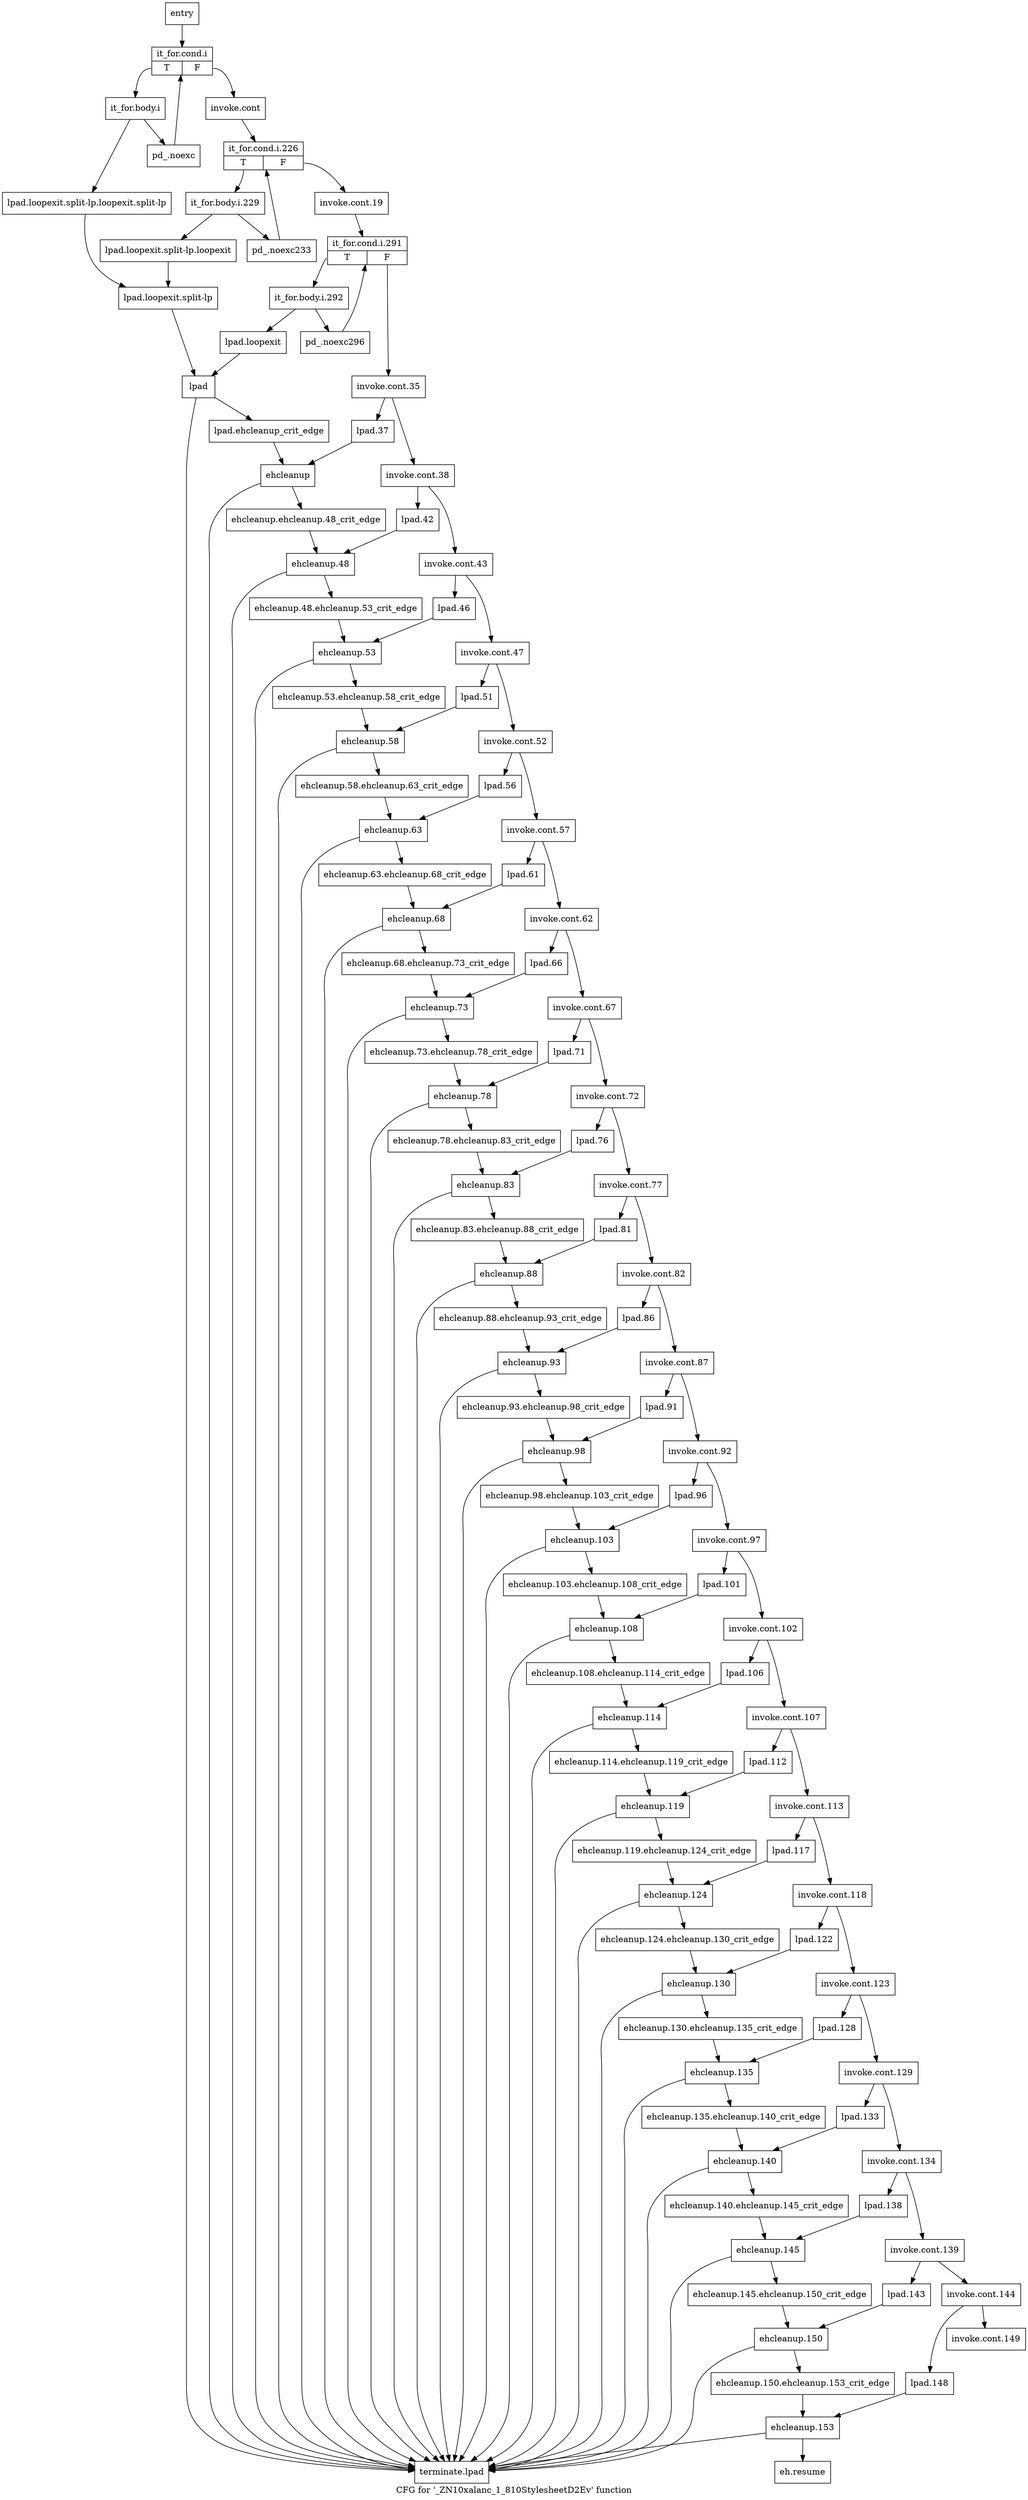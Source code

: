 digraph "CFG for '_ZN10xalanc_1_810StylesheetD2Ev' function" {
	label="CFG for '_ZN10xalanc_1_810StylesheetD2Ev' function";

	Node0x7899de0 [shape=record,label="{entry}"];
	Node0x7899de0 -> Node0x7899e30;
	Node0x7899e30 [shape=record,label="{it_for.cond.i|{<s0>T|<s1>F}}"];
	Node0x7899e30:s0 -> Node0x7899e80;
	Node0x7899e30:s1 -> Node0x7899f20;
	Node0x7899e80 [shape=record,label="{it_for.body.i}"];
	Node0x7899e80 -> Node0x7899ed0;
	Node0x7899e80 -> Node0x78c8330;
	Node0x7899ed0 [shape=record,label="{pd_.noexc}"];
	Node0x7899ed0 -> Node0x7899e30;
	Node0x7899f20 [shape=record,label="{invoke.cont}"];
	Node0x7899f20 -> Node0x7899f70;
	Node0x7899f70 [shape=record,label="{it_for.cond.i.226|{<s0>T|<s1>F}}"];
	Node0x7899f70:s0 -> Node0x7899fc0;
	Node0x7899f70:s1 -> Node0x78c79d0;
	Node0x7899fc0 [shape=record,label="{it_for.body.i.229}"];
	Node0x7899fc0 -> Node0x789a010;
	Node0x7899fc0 -> Node0x78c82e0;
	Node0x789a010 [shape=record,label="{pd_.noexc233}"];
	Node0x789a010 -> Node0x7899f70;
	Node0x78c79d0 [shape=record,label="{invoke.cont.19}"];
	Node0x78c79d0 -> Node0x78c7a20;
	Node0x78c7a20 [shape=record,label="{it_for.cond.i.291|{<s0>T|<s1>F}}"];
	Node0x78c7a20:s0 -> Node0x78c7a70;
	Node0x78c7a20:s1 -> Node0x78c7b10;
	Node0x78c7a70 [shape=record,label="{it_for.body.i.292}"];
	Node0x78c7a70 -> Node0x78c7ac0;
	Node0x78c7a70 -> Node0x78c8290;
	Node0x78c7ac0 [shape=record,label="{pd_.noexc296}"];
	Node0x78c7ac0 -> Node0x78c7a20;
	Node0x78c7b10 [shape=record,label="{invoke.cont.35}"];
	Node0x78c7b10 -> Node0x78c7b60;
	Node0x78c7b10 -> Node0x78c8470;
	Node0x78c7b60 [shape=record,label="{invoke.cont.38}"];
	Node0x78c7b60 -> Node0x78c7bb0;
	Node0x78c7b60 -> Node0x78c84c0;
	Node0x78c7bb0 [shape=record,label="{invoke.cont.43}"];
	Node0x78c7bb0 -> Node0x78c7c00;
	Node0x78c7bb0 -> Node0x78c85b0;
	Node0x78c7c00 [shape=record,label="{invoke.cont.47}"];
	Node0x78c7c00 -> Node0x78c7c50;
	Node0x78c7c00 -> Node0x78c86a0;
	Node0x78c7c50 [shape=record,label="{invoke.cont.52}"];
	Node0x78c7c50 -> Node0x78c7ca0;
	Node0x78c7c50 -> Node0x78c8790;
	Node0x78c7ca0 [shape=record,label="{invoke.cont.57}"];
	Node0x78c7ca0 -> Node0x78c7cf0;
	Node0x78c7ca0 -> Node0x78c8880;
	Node0x78c7cf0 [shape=record,label="{invoke.cont.62}"];
	Node0x78c7cf0 -> Node0x78c7d40;
	Node0x78c7cf0 -> Node0x78c8970;
	Node0x78c7d40 [shape=record,label="{invoke.cont.67}"];
	Node0x78c7d40 -> Node0x78c7d90;
	Node0x78c7d40 -> Node0x78c8a60;
	Node0x78c7d90 [shape=record,label="{invoke.cont.72}"];
	Node0x78c7d90 -> Node0x78c7de0;
	Node0x78c7d90 -> Node0x78c8b50;
	Node0x78c7de0 [shape=record,label="{invoke.cont.77}"];
	Node0x78c7de0 -> Node0x78c7e30;
	Node0x78c7de0 -> Node0x78c8c40;
	Node0x78c7e30 [shape=record,label="{invoke.cont.82}"];
	Node0x78c7e30 -> Node0x78c7e80;
	Node0x78c7e30 -> Node0x78c8d30;
	Node0x78c7e80 [shape=record,label="{invoke.cont.87}"];
	Node0x78c7e80 -> Node0x78c7ed0;
	Node0x78c7e80 -> Node0x78c8e20;
	Node0x78c7ed0 [shape=record,label="{invoke.cont.92}"];
	Node0x78c7ed0 -> Node0x78c7f20;
	Node0x78c7ed0 -> Node0x78c8f10;
	Node0x78c7f20 [shape=record,label="{invoke.cont.97}"];
	Node0x78c7f20 -> Node0x78c7f70;
	Node0x78c7f20 -> Node0x78c9000;
	Node0x78c7f70 [shape=record,label="{invoke.cont.102}"];
	Node0x78c7f70 -> Node0x78c7fc0;
	Node0x78c7f70 -> Node0x78c90f0;
	Node0x78c7fc0 [shape=record,label="{invoke.cont.107}"];
	Node0x78c7fc0 -> Node0x78c8010;
	Node0x78c7fc0 -> Node0x78c91e0;
	Node0x78c8010 [shape=record,label="{invoke.cont.113}"];
	Node0x78c8010 -> Node0x78c8060;
	Node0x78c8010 -> Node0x78c92d0;
	Node0x78c8060 [shape=record,label="{invoke.cont.118}"];
	Node0x78c8060 -> Node0x78c80b0;
	Node0x78c8060 -> Node0x78c93c0;
	Node0x78c80b0 [shape=record,label="{invoke.cont.123}"];
	Node0x78c80b0 -> Node0x78c8100;
	Node0x78c80b0 -> Node0x78c94b0;
	Node0x78c8100 [shape=record,label="{invoke.cont.129}"];
	Node0x78c8100 -> Node0x78c8150;
	Node0x78c8100 -> Node0x78c95a0;
	Node0x78c8150 [shape=record,label="{invoke.cont.134}"];
	Node0x78c8150 -> Node0x78c81a0;
	Node0x78c8150 -> Node0x78c9690;
	Node0x78c81a0 [shape=record,label="{invoke.cont.139}"];
	Node0x78c81a0 -> Node0x78c81f0;
	Node0x78c81a0 -> Node0x78c9780;
	Node0x78c81f0 [shape=record,label="{invoke.cont.144}"];
	Node0x78c81f0 -> Node0x78c8240;
	Node0x78c81f0 -> Node0x78c9870;
	Node0x78c8240 [shape=record,label="{invoke.cont.149}"];
	Node0x78c8290 [shape=record,label="{lpad.loopexit}"];
	Node0x78c8290 -> Node0x78c83d0;
	Node0x78c82e0 [shape=record,label="{lpad.loopexit.split-lp.loopexit}"];
	Node0x78c82e0 -> Node0x78c8380;
	Node0x78c8330 [shape=record,label="{lpad.loopexit.split-lp.loopexit.split-lp}"];
	Node0x78c8330 -> Node0x78c8380;
	Node0x78c8380 [shape=record,label="{lpad.loopexit.split-lp}"];
	Node0x78c8380 -> Node0x78c83d0;
	Node0x78c83d0 [shape=record,label="{lpad}"];
	Node0x78c83d0 -> Node0x78c8420;
	Node0x78c83d0 -> Node0x78c9a00;
	Node0x78c8420 [shape=record,label="{lpad.ehcleanup_crit_edge}"];
	Node0x78c8420 -> Node0x78c8510;
	Node0x78c8470 [shape=record,label="{lpad.37}"];
	Node0x78c8470 -> Node0x78c8510;
	Node0x78c84c0 [shape=record,label="{lpad.42}"];
	Node0x78c84c0 -> Node0x78c8600;
	Node0x78c8510 [shape=record,label="{ehcleanup}"];
	Node0x78c8510 -> Node0x78c8560;
	Node0x78c8510 -> Node0x78c9a00;
	Node0x78c8560 [shape=record,label="{ehcleanup.ehcleanup.48_crit_edge}"];
	Node0x78c8560 -> Node0x78c8600;
	Node0x78c85b0 [shape=record,label="{lpad.46}"];
	Node0x78c85b0 -> Node0x78c86f0;
	Node0x78c8600 [shape=record,label="{ehcleanup.48}"];
	Node0x78c8600 -> Node0x78c8650;
	Node0x78c8600 -> Node0x78c9a00;
	Node0x78c8650 [shape=record,label="{ehcleanup.48.ehcleanup.53_crit_edge}"];
	Node0x78c8650 -> Node0x78c86f0;
	Node0x78c86a0 [shape=record,label="{lpad.51}"];
	Node0x78c86a0 -> Node0x78c87e0;
	Node0x78c86f0 [shape=record,label="{ehcleanup.53}"];
	Node0x78c86f0 -> Node0x78c8740;
	Node0x78c86f0 -> Node0x78c9a00;
	Node0x78c8740 [shape=record,label="{ehcleanup.53.ehcleanup.58_crit_edge}"];
	Node0x78c8740 -> Node0x78c87e0;
	Node0x78c8790 [shape=record,label="{lpad.56}"];
	Node0x78c8790 -> Node0x78c88d0;
	Node0x78c87e0 [shape=record,label="{ehcleanup.58}"];
	Node0x78c87e0 -> Node0x78c8830;
	Node0x78c87e0 -> Node0x78c9a00;
	Node0x78c8830 [shape=record,label="{ehcleanup.58.ehcleanup.63_crit_edge}"];
	Node0x78c8830 -> Node0x78c88d0;
	Node0x78c8880 [shape=record,label="{lpad.61}"];
	Node0x78c8880 -> Node0x78c89c0;
	Node0x78c88d0 [shape=record,label="{ehcleanup.63}"];
	Node0x78c88d0 -> Node0x78c8920;
	Node0x78c88d0 -> Node0x78c9a00;
	Node0x78c8920 [shape=record,label="{ehcleanup.63.ehcleanup.68_crit_edge}"];
	Node0x78c8920 -> Node0x78c89c0;
	Node0x78c8970 [shape=record,label="{lpad.66}"];
	Node0x78c8970 -> Node0x78c8ab0;
	Node0x78c89c0 [shape=record,label="{ehcleanup.68}"];
	Node0x78c89c0 -> Node0x78c8a10;
	Node0x78c89c0 -> Node0x78c9a00;
	Node0x78c8a10 [shape=record,label="{ehcleanup.68.ehcleanup.73_crit_edge}"];
	Node0x78c8a10 -> Node0x78c8ab0;
	Node0x78c8a60 [shape=record,label="{lpad.71}"];
	Node0x78c8a60 -> Node0x78c8ba0;
	Node0x78c8ab0 [shape=record,label="{ehcleanup.73}"];
	Node0x78c8ab0 -> Node0x78c8b00;
	Node0x78c8ab0 -> Node0x78c9a00;
	Node0x78c8b00 [shape=record,label="{ehcleanup.73.ehcleanup.78_crit_edge}"];
	Node0x78c8b00 -> Node0x78c8ba0;
	Node0x78c8b50 [shape=record,label="{lpad.76}"];
	Node0x78c8b50 -> Node0x78c8c90;
	Node0x78c8ba0 [shape=record,label="{ehcleanup.78}"];
	Node0x78c8ba0 -> Node0x78c8bf0;
	Node0x78c8ba0 -> Node0x78c9a00;
	Node0x78c8bf0 [shape=record,label="{ehcleanup.78.ehcleanup.83_crit_edge}"];
	Node0x78c8bf0 -> Node0x78c8c90;
	Node0x78c8c40 [shape=record,label="{lpad.81}"];
	Node0x78c8c40 -> Node0x78c8d80;
	Node0x78c8c90 [shape=record,label="{ehcleanup.83}"];
	Node0x78c8c90 -> Node0x78c8ce0;
	Node0x78c8c90 -> Node0x78c9a00;
	Node0x78c8ce0 [shape=record,label="{ehcleanup.83.ehcleanup.88_crit_edge}"];
	Node0x78c8ce0 -> Node0x78c8d80;
	Node0x78c8d30 [shape=record,label="{lpad.86}"];
	Node0x78c8d30 -> Node0x78c8e70;
	Node0x78c8d80 [shape=record,label="{ehcleanup.88}"];
	Node0x78c8d80 -> Node0x78c8dd0;
	Node0x78c8d80 -> Node0x78c9a00;
	Node0x78c8dd0 [shape=record,label="{ehcleanup.88.ehcleanup.93_crit_edge}"];
	Node0x78c8dd0 -> Node0x78c8e70;
	Node0x78c8e20 [shape=record,label="{lpad.91}"];
	Node0x78c8e20 -> Node0x78c8f60;
	Node0x78c8e70 [shape=record,label="{ehcleanup.93}"];
	Node0x78c8e70 -> Node0x78c8ec0;
	Node0x78c8e70 -> Node0x78c9a00;
	Node0x78c8ec0 [shape=record,label="{ehcleanup.93.ehcleanup.98_crit_edge}"];
	Node0x78c8ec0 -> Node0x78c8f60;
	Node0x78c8f10 [shape=record,label="{lpad.96}"];
	Node0x78c8f10 -> Node0x78c9050;
	Node0x78c8f60 [shape=record,label="{ehcleanup.98}"];
	Node0x78c8f60 -> Node0x78c8fb0;
	Node0x78c8f60 -> Node0x78c9a00;
	Node0x78c8fb0 [shape=record,label="{ehcleanup.98.ehcleanup.103_crit_edge}"];
	Node0x78c8fb0 -> Node0x78c9050;
	Node0x78c9000 [shape=record,label="{lpad.101}"];
	Node0x78c9000 -> Node0x78c9140;
	Node0x78c9050 [shape=record,label="{ehcleanup.103}"];
	Node0x78c9050 -> Node0x78c90a0;
	Node0x78c9050 -> Node0x78c9a00;
	Node0x78c90a0 [shape=record,label="{ehcleanup.103.ehcleanup.108_crit_edge}"];
	Node0x78c90a0 -> Node0x78c9140;
	Node0x78c90f0 [shape=record,label="{lpad.106}"];
	Node0x78c90f0 -> Node0x78c9230;
	Node0x78c9140 [shape=record,label="{ehcleanup.108}"];
	Node0x78c9140 -> Node0x78c9190;
	Node0x78c9140 -> Node0x78c9a00;
	Node0x78c9190 [shape=record,label="{ehcleanup.108.ehcleanup.114_crit_edge}"];
	Node0x78c9190 -> Node0x78c9230;
	Node0x78c91e0 [shape=record,label="{lpad.112}"];
	Node0x78c91e0 -> Node0x78c9320;
	Node0x78c9230 [shape=record,label="{ehcleanup.114}"];
	Node0x78c9230 -> Node0x78c9280;
	Node0x78c9230 -> Node0x78c9a00;
	Node0x78c9280 [shape=record,label="{ehcleanup.114.ehcleanup.119_crit_edge}"];
	Node0x78c9280 -> Node0x78c9320;
	Node0x78c92d0 [shape=record,label="{lpad.117}"];
	Node0x78c92d0 -> Node0x78c9410;
	Node0x78c9320 [shape=record,label="{ehcleanup.119}"];
	Node0x78c9320 -> Node0x78c9370;
	Node0x78c9320 -> Node0x78c9a00;
	Node0x78c9370 [shape=record,label="{ehcleanup.119.ehcleanup.124_crit_edge}"];
	Node0x78c9370 -> Node0x78c9410;
	Node0x78c93c0 [shape=record,label="{lpad.122}"];
	Node0x78c93c0 -> Node0x78c9500;
	Node0x78c9410 [shape=record,label="{ehcleanup.124}"];
	Node0x78c9410 -> Node0x78c9460;
	Node0x78c9410 -> Node0x78c9a00;
	Node0x78c9460 [shape=record,label="{ehcleanup.124.ehcleanup.130_crit_edge}"];
	Node0x78c9460 -> Node0x78c9500;
	Node0x78c94b0 [shape=record,label="{lpad.128}"];
	Node0x78c94b0 -> Node0x78c95f0;
	Node0x78c9500 [shape=record,label="{ehcleanup.130}"];
	Node0x78c9500 -> Node0x78c9550;
	Node0x78c9500 -> Node0x78c9a00;
	Node0x78c9550 [shape=record,label="{ehcleanup.130.ehcleanup.135_crit_edge}"];
	Node0x78c9550 -> Node0x78c95f0;
	Node0x78c95a0 [shape=record,label="{lpad.133}"];
	Node0x78c95a0 -> Node0x78c96e0;
	Node0x78c95f0 [shape=record,label="{ehcleanup.135}"];
	Node0x78c95f0 -> Node0x78c9640;
	Node0x78c95f0 -> Node0x78c9a00;
	Node0x78c9640 [shape=record,label="{ehcleanup.135.ehcleanup.140_crit_edge}"];
	Node0x78c9640 -> Node0x78c96e0;
	Node0x78c9690 [shape=record,label="{lpad.138}"];
	Node0x78c9690 -> Node0x78c97d0;
	Node0x78c96e0 [shape=record,label="{ehcleanup.140}"];
	Node0x78c96e0 -> Node0x78c9730;
	Node0x78c96e0 -> Node0x78c9a00;
	Node0x78c9730 [shape=record,label="{ehcleanup.140.ehcleanup.145_crit_edge}"];
	Node0x78c9730 -> Node0x78c97d0;
	Node0x78c9780 [shape=record,label="{lpad.143}"];
	Node0x78c9780 -> Node0x78c98c0;
	Node0x78c97d0 [shape=record,label="{ehcleanup.145}"];
	Node0x78c97d0 -> Node0x78c9820;
	Node0x78c97d0 -> Node0x78c9a00;
	Node0x78c9820 [shape=record,label="{ehcleanup.145.ehcleanup.150_crit_edge}"];
	Node0x78c9820 -> Node0x78c98c0;
	Node0x78c9870 [shape=record,label="{lpad.148}"];
	Node0x78c9870 -> Node0x78c9960;
	Node0x78c98c0 [shape=record,label="{ehcleanup.150}"];
	Node0x78c98c0 -> Node0x78c9910;
	Node0x78c98c0 -> Node0x78c9a00;
	Node0x78c9910 [shape=record,label="{ehcleanup.150.ehcleanup.153_crit_edge}"];
	Node0x78c9910 -> Node0x78c9960;
	Node0x78c9960 [shape=record,label="{ehcleanup.153}"];
	Node0x78c9960 -> Node0x78c99b0;
	Node0x78c9960 -> Node0x78c9a00;
	Node0x78c99b0 [shape=record,label="{eh.resume}"];
	Node0x78c9a00 [shape=record,label="{terminate.lpad}"];
}
